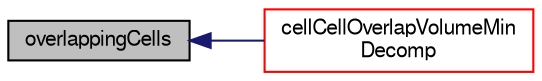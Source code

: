 digraph "overlappingCells"
{
  bgcolor="transparent";
  edge [fontname="FreeSans",fontsize="10",labelfontname="FreeSans",labelfontsize="10"];
  node [fontname="FreeSans",fontsize="10",shape=record];
  rankdir="LR";
  Node264 [label="overlappingCells",height=0.2,width=0.4,color="black", fillcolor="grey75", style="filled", fontcolor="black"];
  Node264 -> Node265 [dir="back",color="midnightblue",fontsize="10",style="solid",fontname="FreeSans"];
  Node265 [label="cellCellOverlapVolumeMin\lDecomp",height=0.2,width=0.4,color="red",URL="$a25482.html#a24b9e4efb85a09262259b15b153775b6",tooltip="Calculates the overlap volume. "];
}

